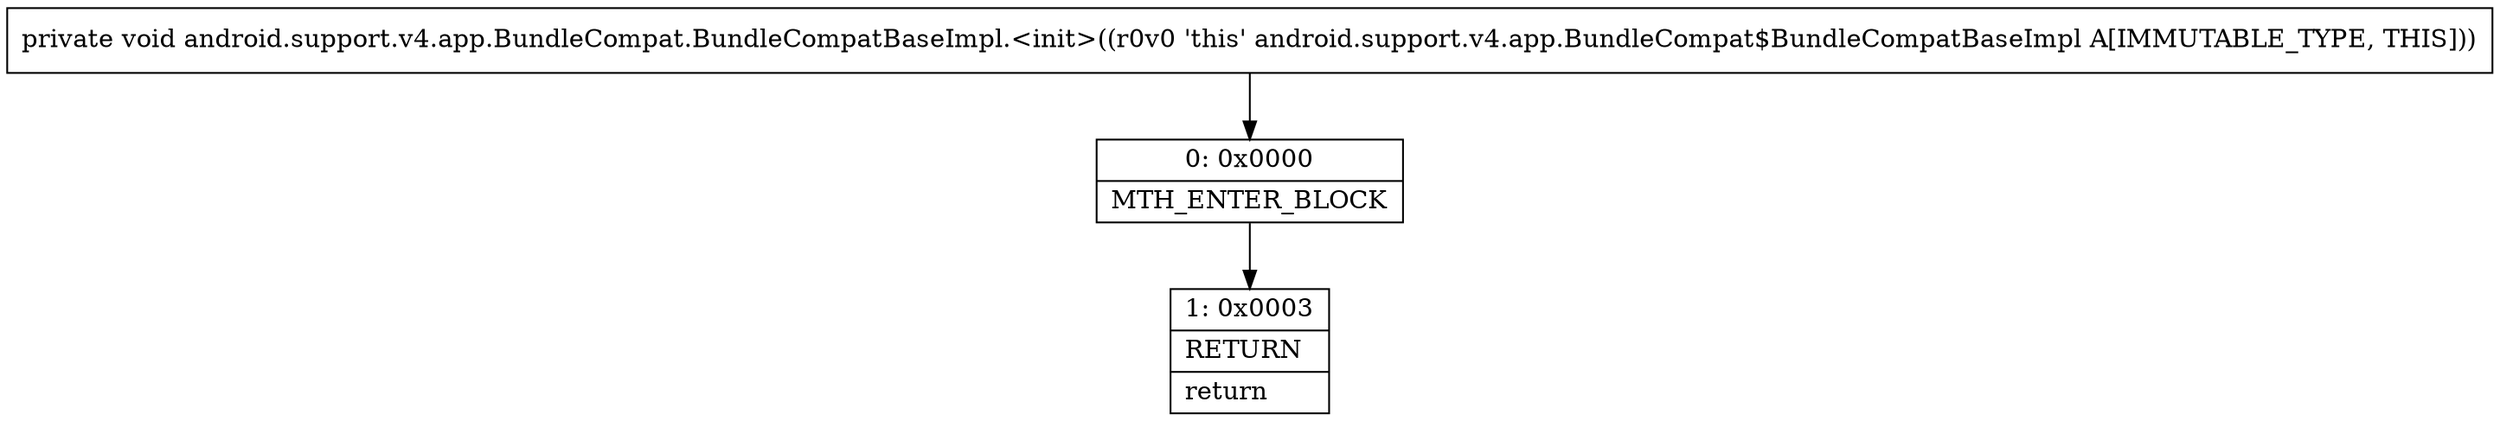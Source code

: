 digraph "CFG forandroid.support.v4.app.BundleCompat.BundleCompatBaseImpl.\<init\>()V" {
Node_0 [shape=record,label="{0\:\ 0x0000|MTH_ENTER_BLOCK\l}"];
Node_1 [shape=record,label="{1\:\ 0x0003|RETURN\l|return\l}"];
MethodNode[shape=record,label="{private void android.support.v4.app.BundleCompat.BundleCompatBaseImpl.\<init\>((r0v0 'this' android.support.v4.app.BundleCompat$BundleCompatBaseImpl A[IMMUTABLE_TYPE, THIS])) }"];
MethodNode -> Node_0;
Node_0 -> Node_1;
}

